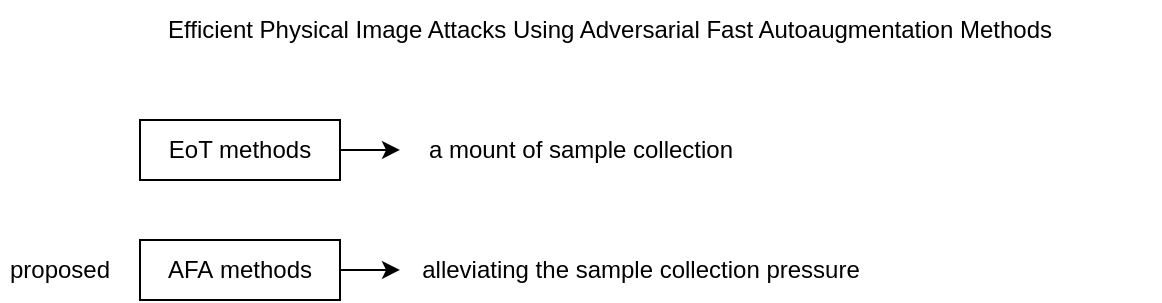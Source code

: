 <mxfile version="21.6.2" type="github">
  <diagram name="第 1 页" id="bg1YBPtNvMRcdtTk9uoi">
    <mxGraphModel dx="1468" dy="374" grid="1" gridSize="10" guides="1" tooltips="1" connect="1" arrows="1" fold="1" page="1" pageScale="1" pageWidth="827" pageHeight="1169" math="0" shadow="0">
      <root>
        <mxCell id="0" />
        <mxCell id="1" parent="0" />
        <mxCell id="tyRtAacIzeEGG3dSfyBD-1" value="Efficient Physical Image Attacks Using Adversarial Fast Autoaugmentation Methods" style="text;html=1;strokeColor=none;fillColor=none;align=center;verticalAlign=middle;whiteSpace=wrap;rounded=0;" vertex="1" parent="1">
          <mxGeometry x="-40" y="20" width="550" height="30" as="geometry" />
        </mxCell>
        <mxCell id="tyRtAacIzeEGG3dSfyBD-4" style="edgeStyle=orthogonalEdgeStyle;rounded=0;orthogonalLoop=1;jettySize=auto;html=1;exitX=1;exitY=0.5;exitDx=0;exitDy=0;" edge="1" parent="1" source="tyRtAacIzeEGG3dSfyBD-2">
          <mxGeometry relative="1" as="geometry">
            <mxPoint x="130" y="94.966" as="targetPoint" />
          </mxGeometry>
        </mxCell>
        <mxCell id="tyRtAacIzeEGG3dSfyBD-2" value="EoT methods" style="rounded=0;whiteSpace=wrap;html=1;" vertex="1" parent="1">
          <mxGeometry y="80" width="100" height="30" as="geometry" />
        </mxCell>
        <mxCell id="tyRtAacIzeEGG3dSfyBD-5" value="a mount of sample collection" style="text;html=1;align=center;verticalAlign=middle;resizable=0;points=[];autosize=1;strokeColor=none;fillColor=none;" vertex="1" parent="1">
          <mxGeometry x="130" y="80" width="180" height="30" as="geometry" />
        </mxCell>
        <mxCell id="tyRtAacIzeEGG3dSfyBD-8" style="edgeStyle=orthogonalEdgeStyle;rounded=0;orthogonalLoop=1;jettySize=auto;html=1;exitX=1;exitY=0.5;exitDx=0;exitDy=0;" edge="1" parent="1" source="tyRtAacIzeEGG3dSfyBD-6">
          <mxGeometry relative="1" as="geometry">
            <mxPoint x="130" y="154.966" as="targetPoint" />
          </mxGeometry>
        </mxCell>
        <mxCell id="tyRtAacIzeEGG3dSfyBD-6" value="AFA&amp;nbsp;methods" style="rounded=0;whiteSpace=wrap;html=1;" vertex="1" parent="1">
          <mxGeometry y="140" width="100" height="30" as="geometry" />
        </mxCell>
        <mxCell id="tyRtAacIzeEGG3dSfyBD-7" value="proposed" style="text;html=1;strokeColor=none;fillColor=none;align=center;verticalAlign=middle;whiteSpace=wrap;rounded=0;" vertex="1" parent="1">
          <mxGeometry x="-70" y="140" width="60" height="30" as="geometry" />
        </mxCell>
        <mxCell id="tyRtAacIzeEGG3dSfyBD-9" value="alleviating the sample collection pressure" style="text;html=1;align=center;verticalAlign=middle;resizable=0;points=[];autosize=1;strokeColor=none;fillColor=none;" vertex="1" parent="1">
          <mxGeometry x="130" y="140" width="240" height="30" as="geometry" />
        </mxCell>
      </root>
    </mxGraphModel>
  </diagram>
</mxfile>
